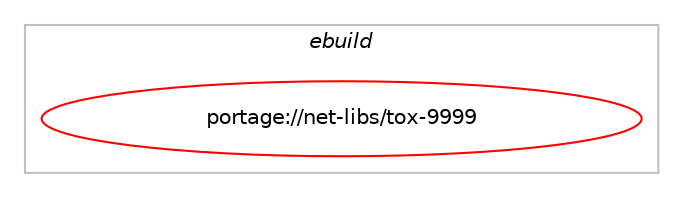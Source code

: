 digraph prolog {

# *************
# Graph options
# *************

newrank=true;
concentrate=true;
compound=true;
graph [rankdir=LR,fontname=Helvetica,fontsize=10,ranksep=1.5];#, ranksep=2.5, nodesep=0.2];
edge  [arrowhead=vee];
node  [fontname=Helvetica,fontsize=10];

# **********
# The ebuild
# **********

subgraph cluster_leftcol {
color=gray;
label=<<i>ebuild</i>>;
id [label="portage://net-libs/tox-9999", color=red, width=4, href="../net-libs/tox-9999.svg"];
}

# ****************
# The dependencies
# ****************

subgraph cluster_midcol {
color=gray;
label=<<i>dependencies</i>>;
subgraph cluster_compile {
fillcolor="#eeeeee";
style=filled;
label=<<i>compile</i>>;
# *** BEGIN UNKNOWN DEPENDENCY TYPE (TODO) ***
# id -> equal(use_conditional_group(positive,av,portage://net-libs/tox-9999,[package_dependency(portage://net-libs/tox-9999,install,no,media-libs,libvpx,none,[,,],any_same_slot,[]),package_dependency(portage://net-libs/tox-9999,install,no,media-libs,opus,none,[,,],[],[])]))
# *** END UNKNOWN DEPENDENCY TYPE (TODO) ***

# *** BEGIN UNKNOWN DEPENDENCY TYPE (TODO) ***
# id -> equal(use_conditional_group(positive,daemon,portage://net-libs/tox-9999,[package_dependency(portage://net-libs/tox-9999,install,no,dev-libs,libconfig,none,[,,],any_same_slot,[])]))
# *** END UNKNOWN DEPENDENCY TYPE (TODO) ***

# *** BEGIN UNKNOWN DEPENDENCY TYPE (TODO) ***
# id -> equal(package_dependency(portage://net-libs/tox-9999,install,no,dev-libs,libsodium,none,[,,],any_same_slot,[use(enable(asm),none),use(enable(urandom),none),use(disable(minimal),negative)]))
# *** END UNKNOWN DEPENDENCY TYPE (TODO) ***

}
subgraph cluster_compileandrun {
fillcolor="#eeeeee";
style=filled;
label=<<i>compile and run</i>>;
}
subgraph cluster_run {
fillcolor="#eeeeee";
style=filled;
label=<<i>run</i>>;
# *** BEGIN UNKNOWN DEPENDENCY TYPE (TODO) ***
# id -> equal(use_conditional_group(positive,av,portage://net-libs/tox-9999,[package_dependency(portage://net-libs/tox-9999,run,no,media-libs,libvpx,none,[,,],any_same_slot,[]),package_dependency(portage://net-libs/tox-9999,run,no,media-libs,opus,none,[,,],[],[])]))
# *** END UNKNOWN DEPENDENCY TYPE (TODO) ***

# *** BEGIN UNKNOWN DEPENDENCY TYPE (TODO) ***
# id -> equal(use_conditional_group(positive,daemon,portage://net-libs/tox-9999,[package_dependency(portage://net-libs/tox-9999,run,no,acct-group,tox,none,[,,],[],[]),package_dependency(portage://net-libs/tox-9999,run,no,acct-user,tox,none,[,,],[],[])]))
# *** END UNKNOWN DEPENDENCY TYPE (TODO) ***

# *** BEGIN UNKNOWN DEPENDENCY TYPE (TODO) ***
# id -> equal(use_conditional_group(positive,daemon,portage://net-libs/tox-9999,[package_dependency(portage://net-libs/tox-9999,run,no,dev-libs,libconfig,none,[,,],any_same_slot,[])]))
# *** END UNKNOWN DEPENDENCY TYPE (TODO) ***

# *** BEGIN UNKNOWN DEPENDENCY TYPE (TODO) ***
# id -> equal(use_conditional_group(positive,key-utils,portage://net-libs/tox-9999,[any_of_group([package_dependency(portage://net-libs/tox-9999,run,no,sys-devel,gcc,none,[,,],[],[use(enable(openmp),none)]),package_dependency(portage://net-libs/tox-9999,run,no,sys-devel,clang-runtime,none,[,,],[],[use(enable(openmp),none)])])]))
# *** END UNKNOWN DEPENDENCY TYPE (TODO) ***

# *** BEGIN UNKNOWN DEPENDENCY TYPE (TODO) ***
# id -> equal(package_dependency(portage://net-libs/tox-9999,run,no,dev-libs,libsodium,none,[,,],any_same_slot,[use(enable(asm),none),use(enable(urandom),none),use(disable(minimal),negative)]))
# *** END UNKNOWN DEPENDENCY TYPE (TODO) ***

}
}

# **************
# The candidates
# **************

subgraph cluster_choices {
rank=same;
color=gray;
label=<<i>candidates</i>>;

}

}
